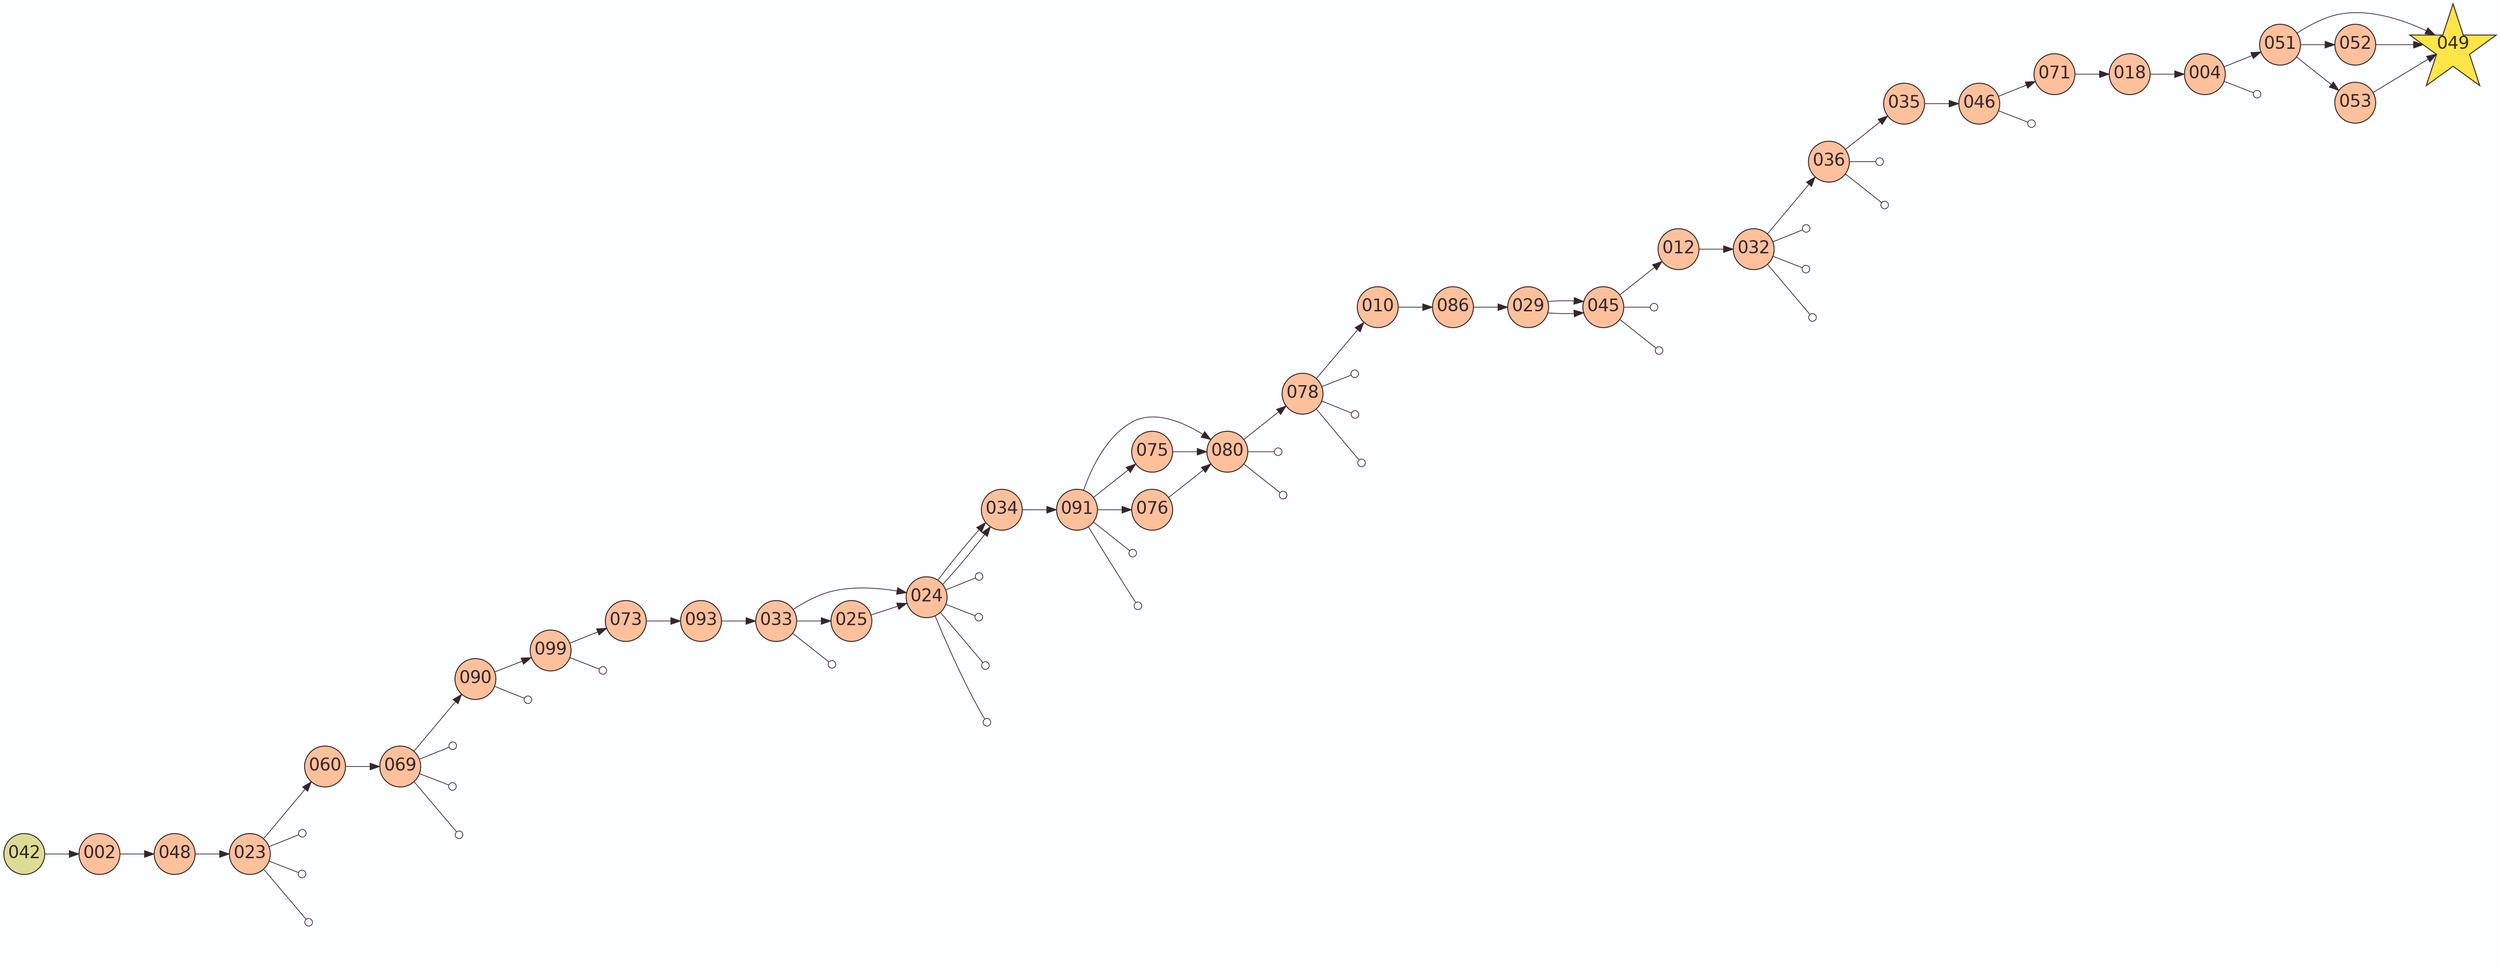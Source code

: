 digraph G {
    layout=dot
    rankdir=LR
    bgcolor="#FDFEFF"
    edge [color="#34262B" penwidth=0.75]
    node [
        shape=star
        fixedsize=true
        width=0.3
        height=0.3
        fillcolor="#FEE548"
        color="#34262B"
        fontcolor="#34262B"
        fontsize=18
        penwidth=1
        style=filled
        label=""
    ]
    
    node [
        width=1.2
        height=1.2
        fontname=Helvetica
        label="\N"
    ]
    049
    node [
        width=0.6
        height=0.6
        shape=circle
        fillcolor="#FFC19C"
    ]
    002 048 023 060 069 090 099 073 093 033 024 025 024 034 034 091 080 075 076 080 080 078 010 086 029 045 045 012 032 036 035 046 071 018 004 051 052 053 049 049 049
    node [fillcolor="#DBDE92"]
    
    042 -> 002
    002 -> 048
    048 -> 023
    023 -> 060
    060 -> 069
    069 -> 090
    090 -> 099
    099 -> 073
    073 -> 093
    093 -> 033
    033 -> 024
    033 -> 025
    025 -> 024
    024 -> 034
    024 -> 034
    034 -> 091
    091 -> 080
    091 -> 075
    091 -> 076
    075 -> 080
    076 -> 080
    080 -> 078
    078 -> 010
    010 -> 086
    086 -> 029
    029 -> 045
    029 -> 045
    045 -> 012
    012 -> 032
    032 -> 036
    036 -> 035
    035 -> 046
    046 -> 071
    071 -> 018
    018 -> 004
    004 -> 051
    051 -> 052
    051 -> 053
    051 -> 049
    052 -> 049
    053 -> 049
    node [style=invisible label=""]
    50457013926347 47890482868936 37150133620128 71218742664725 75420150557596 72792619708639 29293607320320 14915938923952 138996212731035 167117019028817 161821468565730 166013587439609 165888542179420 24919761524173 25101277790992 27912063284788 18257904005745 34285849060722 34285849059910 34285849061160 238466580765852 218198158603602 40325190811833 40259238245673 39678966017348 128655226577199 136221754469805 204071674029542 66098661366712
    edge [arrowhead=odot]
    023 -> 50457013926347
    023 -> 47890482868936
    023 -> 37150133620128
    069 -> 71218742664725
    069 -> 75420150557596
    069 -> 72792619708639
    090 -> 29293607320320
    099 -> 14915938923952
    033 -> 138996212731035
    024 -> 167117019028817
    024 -> 161821468565730
    024 -> 166013587439609
    024 -> 165888542179420
    091 -> 24919761524173
    091 -> 25101277790992
    080 -> 27912063284788
    080 -> 18257904005745
    078 -> 34285849060722
    078 -> 34285849059910
    078 -> 34285849061160
    045 -> 238466580765852
    045 -> 218198158603602
    032 -> 40325190811833
    032 -> 40259238245673
    032 -> 39678966017348
    036 -> 128655226577199
    036 -> 136221754469805
    046 -> 204071674029542
    004 -> 66098661366712
}
